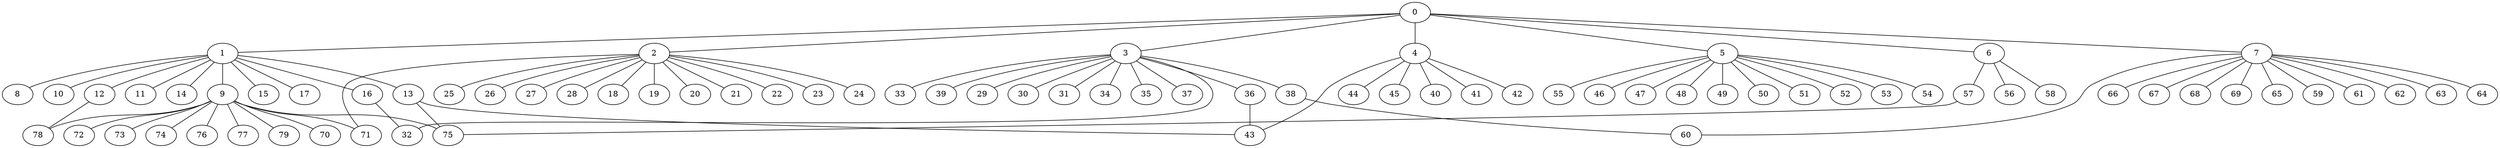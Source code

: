 
graph graphname {
    0 -- 1
0 -- 2
0 -- 3
0 -- 4
0 -- 5
0 -- 6
0 -- 7
1 -- 8
1 -- 9
1 -- 10
1 -- 11
1 -- 12
1 -- 13
1 -- 14
1 -- 15
1 -- 16
1 -- 17
2 -- 18
2 -- 19
2 -- 20
2 -- 21
2 -- 22
2 -- 23
2 -- 24
2 -- 25
2 -- 26
2 -- 27
2 -- 28
2 -- 71
3 -- 32
3 -- 34
3 -- 35
3 -- 36
3 -- 37
3 -- 38
3 -- 33
3 -- 39
3 -- 29
3 -- 30
3 -- 31
4 -- 40
4 -- 41
4 -- 42
4 -- 43
4 -- 44
4 -- 45
5 -- 46
5 -- 47
5 -- 48
5 -- 49
5 -- 50
5 -- 51
5 -- 52
5 -- 53
5 -- 54
5 -- 55
6 -- 56
6 -- 58
6 -- 57
7 -- 64
7 -- 66
7 -- 67
7 -- 68
7 -- 69
7 -- 65
7 -- 59
7 -- 60
7 -- 61
7 -- 62
7 -- 63
9 -- 70
9 -- 71
9 -- 72
9 -- 73
9 -- 74
9 -- 75
9 -- 76
9 -- 77
9 -- 78
9 -- 79
12 -- 78
13 -- 75
13 -- 43
16 -- 32
36 -- 43
38 -- 60
57 -- 75

}
